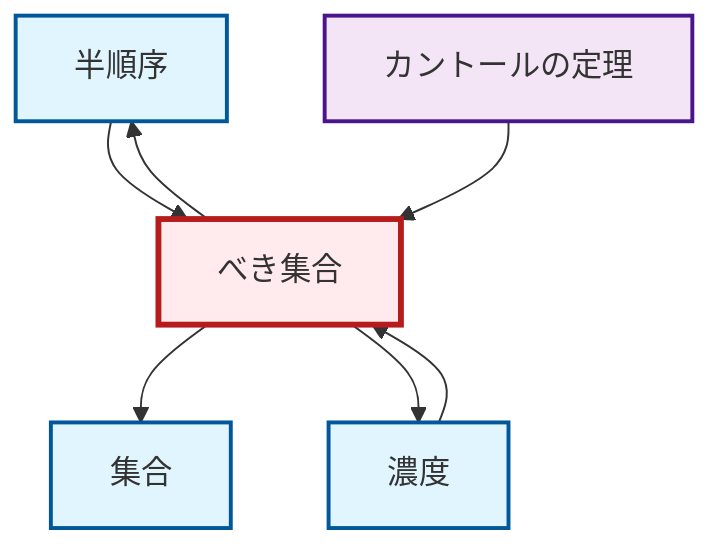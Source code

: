 graph TD
    classDef definition fill:#e1f5fe,stroke:#01579b,stroke-width:2px
    classDef theorem fill:#f3e5f5,stroke:#4a148c,stroke-width:2px
    classDef axiom fill:#fff3e0,stroke:#e65100,stroke-width:2px
    classDef example fill:#e8f5e9,stroke:#1b5e20,stroke-width:2px
    classDef current fill:#ffebee,stroke:#b71c1c,stroke-width:3px
    def-partial-order["半順序"]:::definition
    thm-cantor["カントールの定理"]:::theorem
    def-power-set["べき集合"]:::definition
    def-set["集合"]:::definition
    def-cardinality["濃度"]:::definition
    def-partial-order --> def-power-set
    def-power-set --> def-set
    def-power-set --> def-partial-order
    thm-cantor --> def-power-set
    def-cardinality --> def-power-set
    def-power-set --> def-cardinality
    class def-power-set current